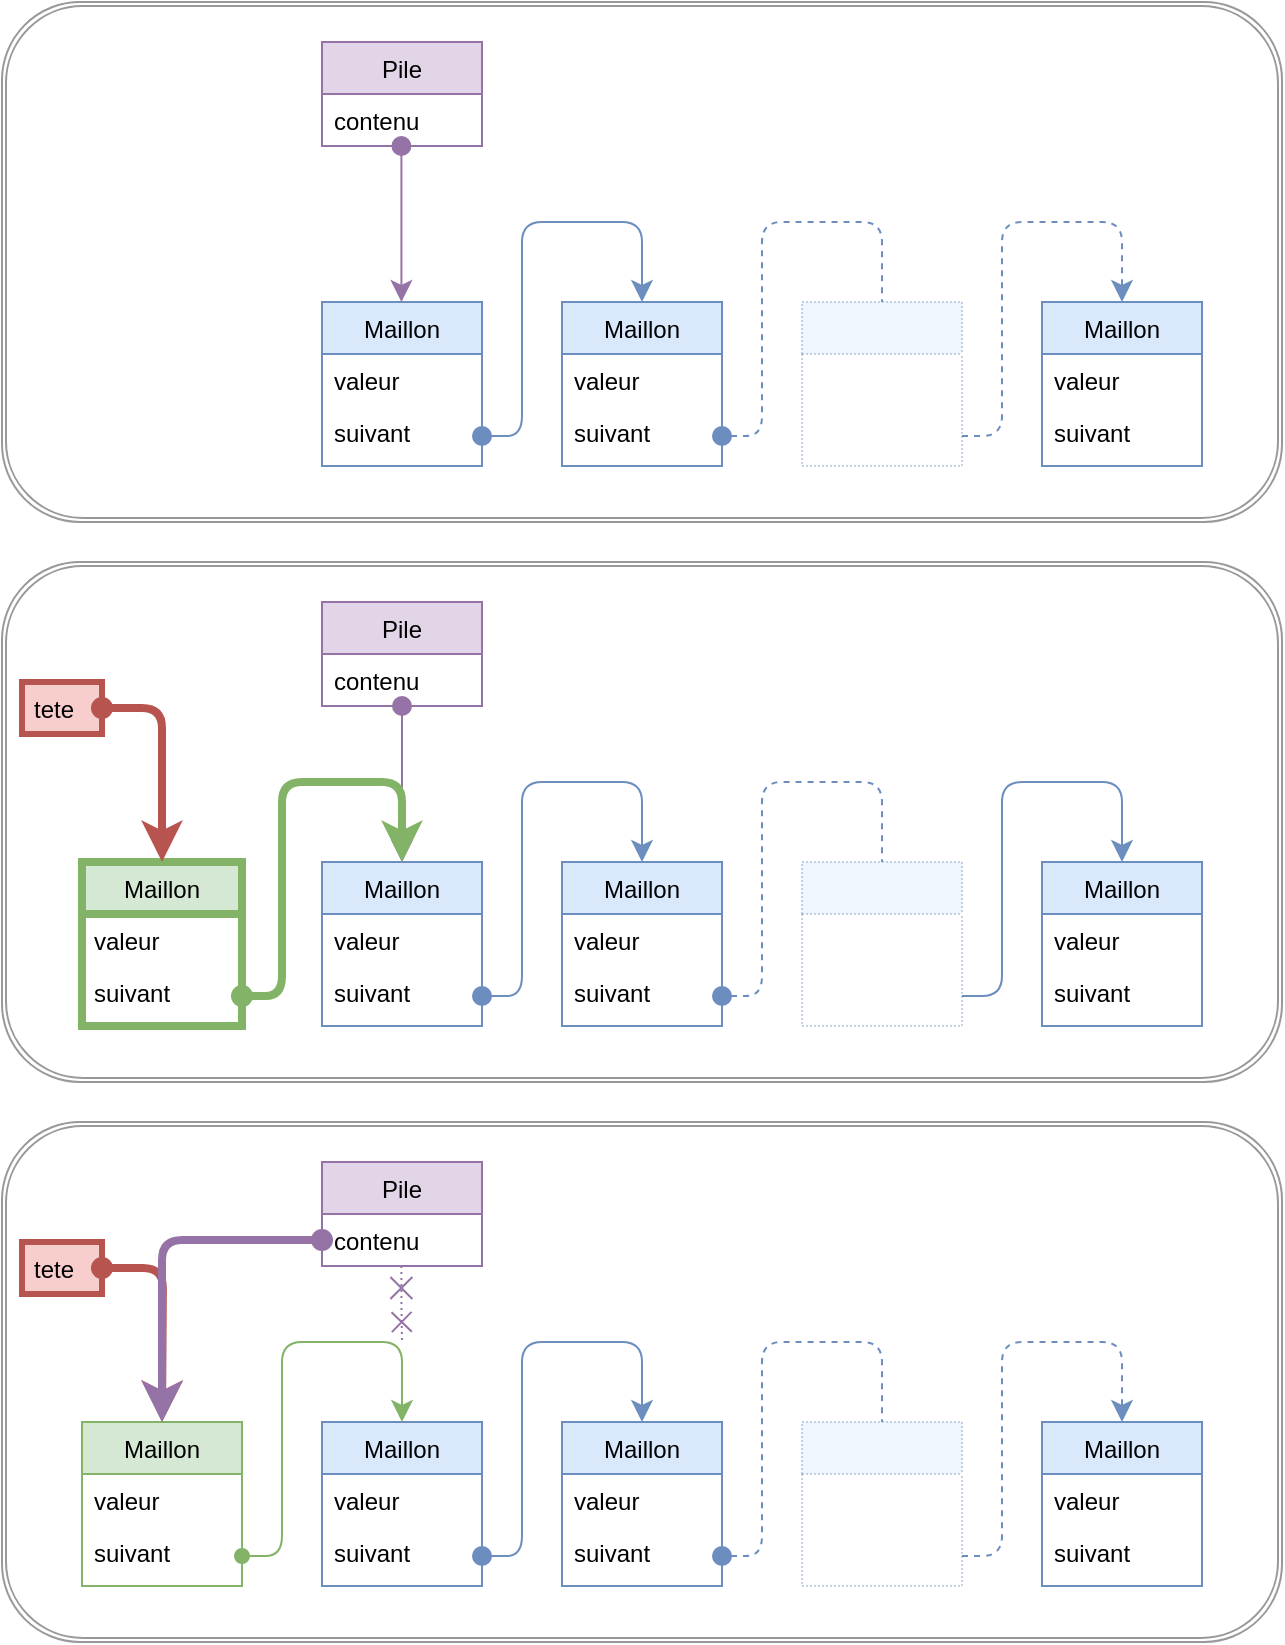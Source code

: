 <mxfile scale="4" border="0">
    <diagram id="FWAlGNCw6BGj7KkhiCSa" name="Page-1">
        <mxGraphModel dx="565" dy="1267" grid="1" gridSize="10" guides="1" tooltips="1" connect="1" arrows="1" fold="1" page="1" pageScale="1" pageWidth="583" pageHeight="827" math="0" shadow="0">
            <root>
                <mxCell id="0"/>
                <mxCell id="1" parent="0"/>
                <mxCell id="146" value="" style="shape=ext;double=1;rounded=1;whiteSpace=wrap;html=1;strokeColor=#000000;strokeWidth=1;verticalAlign=middle;opacity=40;" vertex="1" parent="1">
                    <mxGeometry y="-20" width="640" height="260" as="geometry"/>
                </mxCell>
                <mxCell id="144" value="" style="shape=ext;double=1;rounded=1;whiteSpace=wrap;html=1;strokeColor=#000000;strokeWidth=1;verticalAlign=middle;opacity=40;" vertex="1" parent="1">
                    <mxGeometry y="260" width="640" height="260" as="geometry"/>
                </mxCell>
                <mxCell id="143" value="" style="shape=ext;double=1;rounded=1;whiteSpace=wrap;html=1;strokeColor=#000000;strokeWidth=1;verticalAlign=middle;opacity=40;" vertex="1" parent="1">
                    <mxGeometry y="540" width="640" height="260" as="geometry"/>
                </mxCell>
                <mxCell id="4" value="Maillon" style="swimlane;fontStyle=0;childLayout=stackLayout;horizontal=1;startSize=26;horizontalStack=0;resizeParent=1;resizeParentMax=0;resizeLast=0;collapsible=1;marginBottom=0;fillColor=#dae8fc;strokeColor=#6c8ebf;" vertex="1" parent="1">
                    <mxGeometry x="160" y="130" width="80" height="82" as="geometry"/>
                </mxCell>
                <mxCell id="5" value="valeur" style="text;strokeColor=none;fillColor=none;align=left;verticalAlign=top;spacingLeft=4;spacingRight=4;overflow=hidden;rotatable=0;points=[[0,0.5],[1,0.5]];portConstraint=eastwest;" vertex="1" parent="4">
                    <mxGeometry y="26" width="80" height="26" as="geometry"/>
                </mxCell>
                <mxCell id="6" value="suivant" style="text;strokeColor=none;fillColor=none;align=left;verticalAlign=top;spacingLeft=4;spacingRight=4;overflow=hidden;rotatable=0;points=[[0,0.5],[1,0.5]];portConstraint=eastwest;" vertex="1" parent="4">
                    <mxGeometry y="52" width="80" height="30" as="geometry"/>
                </mxCell>
                <mxCell id="10" value="Maillon" style="swimlane;fontStyle=0;childLayout=stackLayout;horizontal=1;startSize=26;horizontalStack=0;resizeParent=1;resizeParentMax=0;resizeLast=0;collapsible=1;marginBottom=0;fillColor=#dae8fc;strokeColor=#6c8ebf;" vertex="1" parent="1">
                    <mxGeometry x="280" y="130" width="80" height="82" as="geometry"/>
                </mxCell>
                <mxCell id="11" value="valeur" style="text;strokeColor=none;fillColor=none;align=left;verticalAlign=top;spacingLeft=4;spacingRight=4;overflow=hidden;rotatable=0;points=[[0,0.5],[1,0.5]];portConstraint=eastwest;" vertex="1" parent="10">
                    <mxGeometry y="26" width="80" height="26" as="geometry"/>
                </mxCell>
                <mxCell id="12" value="suivant" style="text;strokeColor=none;fillColor=none;align=left;verticalAlign=top;spacingLeft=4;spacingRight=4;overflow=hidden;rotatable=0;points=[[0,0.5],[1,0.5]];portConstraint=eastwest;" vertex="1" parent="10">
                    <mxGeometry y="52" width="80" height="30" as="geometry"/>
                </mxCell>
                <mxCell id="16" value="Maillon" style="swimlane;fontStyle=0;childLayout=stackLayout;horizontal=1;startSize=26;horizontalStack=0;resizeParent=1;resizeParentMax=0;resizeLast=0;collapsible=1;marginBottom=0;fillColor=#dae8fc;strokeColor=#6c8ebf;" vertex="1" parent="1">
                    <mxGeometry x="520" y="130" width="80" height="82" as="geometry"/>
                </mxCell>
                <mxCell id="17" value="valeur" style="text;strokeColor=none;fillColor=none;align=left;verticalAlign=top;spacingLeft=4;spacingRight=4;overflow=hidden;rotatable=0;points=[[0,0.5],[1,0.5]];portConstraint=eastwest;" vertex="1" parent="16">
                    <mxGeometry y="26" width="80" height="26" as="geometry"/>
                </mxCell>
                <mxCell id="18" value="suivant" style="text;strokeColor=none;fillColor=none;align=left;verticalAlign=top;spacingLeft=4;spacingRight=4;overflow=hidden;rotatable=0;points=[[0,0.5],[1,0.5]];portConstraint=eastwest;" vertex="1" parent="16">
                    <mxGeometry y="52" width="80" height="30" as="geometry"/>
                </mxCell>
                <mxCell id="22" style="edgeStyle=orthogonalEdgeStyle;html=1;exitX=1;exitY=0.5;exitDx=0;exitDy=0;entryX=0.5;entryY=0;entryDx=0;entryDy=0;startArrow=oval;startFill=1;startSize=9;endSize=8;fillColor=#dae8fc;strokeColor=#6c8ebf;" edge="1" parent="1" source="6" target="10">
                    <mxGeometry relative="1" as="geometry">
                        <Array as="points">
                            <mxPoint x="260" y="197"/>
                            <mxPoint x="260" y="90"/>
                            <mxPoint x="320" y="90"/>
                        </Array>
                    </mxGeometry>
                </mxCell>
                <mxCell id="24" style="edgeStyle=orthogonalEdgeStyle;html=1;exitX=1;exitY=0.5;exitDx=0;exitDy=0;entryX=0.5;entryY=0;entryDx=0;entryDy=0;startArrow=oval;startFill=1;startSize=9;endSize=8;endArrow=none;endFill=0;dashed=1;fillColor=#dae8fc;strokeColor=#6c8ebf;" edge="1" parent="1">
                    <mxGeometry relative="1" as="geometry">
                        <mxPoint x="360" y="197" as="sourcePoint"/>
                        <mxPoint x="440" y="130" as="targetPoint"/>
                        <Array as="points">
                            <mxPoint x="380" y="197"/>
                            <mxPoint x="380" y="90"/>
                            <mxPoint x="440" y="90"/>
                        </Array>
                    </mxGeometry>
                </mxCell>
                <mxCell id="25" style="edgeStyle=orthogonalEdgeStyle;html=1;exitX=1;exitY=0.5;exitDx=0;exitDy=0;entryX=0.5;entryY=0;entryDx=0;entryDy=0;startArrow=none;startFill=0;startSize=9;endSize=8;dashed=1;fillColor=#dae8fc;strokeColor=#6c8ebf;" edge="1" parent="1">
                    <mxGeometry relative="1" as="geometry">
                        <mxPoint x="480" y="197" as="sourcePoint"/>
                        <mxPoint x="560" y="130" as="targetPoint"/>
                        <Array as="points">
                            <mxPoint x="500" y="197"/>
                            <mxPoint x="500" y="90"/>
                            <mxPoint x="560" y="90"/>
                        </Array>
                    </mxGeometry>
                </mxCell>
                <mxCell id="26" value="Pile" style="swimlane;fontStyle=0;childLayout=stackLayout;horizontal=1;startSize=26;horizontalStack=0;resizeParent=1;resizeParentMax=0;resizeLast=0;collapsible=1;marginBottom=0;fillColor=#e1d5e7;strokeColor=#9673a6;" vertex="1" parent="1">
                    <mxGeometry x="160" width="80" height="52" as="geometry"/>
                </mxCell>
                <mxCell id="27" value="contenu" style="text;strokeColor=none;fillColor=none;align=left;verticalAlign=top;spacingLeft=4;spacingRight=4;overflow=hidden;rotatable=0;points=[[0,0.5],[1,0.5]];portConstraint=eastwest;" vertex="1" parent="26">
                    <mxGeometry y="26" width="80" height="26" as="geometry"/>
                </mxCell>
                <mxCell id="34" value="Maillon" style="swimlane;fontStyle=0;childLayout=stackLayout;horizontal=1;startSize=26;horizontalStack=0;resizeParent=1;resizeParentMax=0;resizeLast=0;collapsible=1;marginBottom=0;fillColor=#dae8fc;strokeColor=#6c8ebf;" vertex="1" parent="1">
                    <mxGeometry x="160" y="690" width="80" height="82" as="geometry"/>
                </mxCell>
                <mxCell id="35" value="valeur" style="text;strokeColor=none;fillColor=none;align=left;verticalAlign=top;spacingLeft=4;spacingRight=4;overflow=hidden;rotatable=0;points=[[0,0.5],[1,0.5]];portConstraint=eastwest;" vertex="1" parent="34">
                    <mxGeometry y="26" width="80" height="26" as="geometry"/>
                </mxCell>
                <mxCell id="36" value="suivant" style="text;strokeColor=none;fillColor=none;align=left;verticalAlign=top;spacingLeft=4;spacingRight=4;overflow=hidden;rotatable=0;points=[[0,0.5],[1,0.5]];portConstraint=eastwest;" vertex="1" parent="34">
                    <mxGeometry y="52" width="80" height="30" as="geometry"/>
                </mxCell>
                <mxCell id="37" value="Maillon" style="swimlane;fontStyle=0;childLayout=stackLayout;horizontal=1;startSize=26;horizontalStack=0;resizeParent=1;resizeParentMax=0;resizeLast=0;collapsible=1;marginBottom=0;fillColor=#dae8fc;strokeColor=#6c8ebf;" vertex="1" parent="1">
                    <mxGeometry x="280" y="690" width="80" height="82" as="geometry"/>
                </mxCell>
                <mxCell id="38" value="valeur" style="text;strokeColor=none;fillColor=none;align=left;verticalAlign=top;spacingLeft=4;spacingRight=4;overflow=hidden;rotatable=0;points=[[0,0.5],[1,0.5]];portConstraint=eastwest;" vertex="1" parent="37">
                    <mxGeometry y="26" width="80" height="26" as="geometry"/>
                </mxCell>
                <mxCell id="39" value="suivant" style="text;strokeColor=none;fillColor=none;align=left;verticalAlign=top;spacingLeft=4;spacingRight=4;overflow=hidden;rotatable=0;points=[[0,0.5],[1,0.5]];portConstraint=eastwest;" vertex="1" parent="37">
                    <mxGeometry y="52" width="80" height="30" as="geometry"/>
                </mxCell>
                <mxCell id="40" value="Maillon" style="swimlane;fontStyle=0;childLayout=stackLayout;horizontal=1;startSize=26;horizontalStack=0;resizeParent=1;resizeParentMax=0;resizeLast=0;collapsible=1;marginBottom=0;fillColor=#dae8fc;strokeColor=#6c8ebf;" vertex="1" parent="1">
                    <mxGeometry x="520" y="690" width="80" height="82" as="geometry"/>
                </mxCell>
                <mxCell id="41" value="valeur" style="text;strokeColor=none;fillColor=none;align=left;verticalAlign=top;spacingLeft=4;spacingRight=4;overflow=hidden;rotatable=0;points=[[0,0.5],[1,0.5]];portConstraint=eastwest;" vertex="1" parent="40">
                    <mxGeometry y="26" width="80" height="26" as="geometry"/>
                </mxCell>
                <mxCell id="42" value="suivant" style="text;strokeColor=none;fillColor=none;align=left;verticalAlign=top;spacingLeft=4;spacingRight=4;overflow=hidden;rotatable=0;points=[[0,0.5],[1,0.5]];portConstraint=eastwest;" vertex="1" parent="40">
                    <mxGeometry y="52" width="80" height="30" as="geometry"/>
                </mxCell>
                <mxCell id="43" value="Maillon" style="swimlane;fontStyle=0;childLayout=stackLayout;horizontal=1;startSize=26;horizontalStack=0;resizeParent=1;resizeParentMax=0;resizeLast=0;collapsible=1;marginBottom=0;fillColor=#d5e8d4;strokeColor=#82b366;" vertex="1" parent="1">
                    <mxGeometry x="40" y="690" width="80" height="82" as="geometry"/>
                </mxCell>
                <mxCell id="44" value="valeur" style="text;strokeColor=none;fillColor=none;align=left;verticalAlign=top;spacingLeft=4;spacingRight=4;overflow=hidden;rotatable=0;points=[[0,0.5],[1,0.5]];portConstraint=eastwest;" vertex="1" parent="43">
                    <mxGeometry y="26" width="80" height="26" as="geometry"/>
                </mxCell>
                <mxCell id="45" value="suivant" style="text;strokeColor=none;fillColor=none;align=left;verticalAlign=top;spacingLeft=4;spacingRight=4;overflow=hidden;rotatable=0;points=[[0,0.5],[1,0.5]];portConstraint=eastwest;" vertex="1" parent="43">
                    <mxGeometry y="52" width="80" height="30" as="geometry"/>
                </mxCell>
                <mxCell id="46" style="edgeStyle=orthogonalEdgeStyle;html=1;exitX=1;exitY=0.5;exitDx=0;exitDy=0;entryX=0.5;entryY=0;entryDx=0;entryDy=0;startArrow=oval;startFill=1;startSize=9;endSize=8;fillColor=#dae8fc;strokeColor=#6c8ebf;" edge="1" parent="1" source="36" target="37">
                    <mxGeometry relative="1" as="geometry">
                        <Array as="points">
                            <mxPoint x="260" y="757"/>
                            <mxPoint x="260" y="650"/>
                            <mxPoint x="320" y="650"/>
                        </Array>
                    </mxGeometry>
                </mxCell>
                <mxCell id="47" style="edgeStyle=orthogonalEdgeStyle;html=1;exitX=1;exitY=0.5;exitDx=0;exitDy=0;entryX=0.5;entryY=0;entryDx=0;entryDy=0;startArrow=oval;startFill=1;startSize=9;endSize=8;endArrow=none;endFill=0;dashed=1;fillColor=#dae8fc;strokeColor=#6c8ebf;" edge="1" parent="1">
                    <mxGeometry relative="1" as="geometry">
                        <mxPoint x="360" y="757" as="sourcePoint"/>
                        <mxPoint x="440" y="690" as="targetPoint"/>
                        <Array as="points">
                            <mxPoint x="380" y="757"/>
                            <mxPoint x="380" y="650"/>
                            <mxPoint x="440" y="650"/>
                        </Array>
                    </mxGeometry>
                </mxCell>
                <mxCell id="48" style="edgeStyle=orthogonalEdgeStyle;html=1;exitX=1;exitY=0.5;exitDx=0;exitDy=0;entryX=0.5;entryY=0;entryDx=0;entryDy=0;startArrow=none;startFill=0;startSize=9;endSize=8;dashed=1;fillColor=#dae8fc;strokeColor=#6c8ebf;" edge="1" parent="1">
                    <mxGeometry relative="1" as="geometry">
                        <mxPoint x="480" y="757" as="sourcePoint"/>
                        <mxPoint x="560" y="690" as="targetPoint"/>
                        <Array as="points">
                            <mxPoint x="500" y="757"/>
                            <mxPoint x="500" y="650"/>
                            <mxPoint x="560" y="650"/>
                        </Array>
                    </mxGeometry>
                </mxCell>
                <mxCell id="49" value="Pile" style="swimlane;fontStyle=0;childLayout=stackLayout;horizontal=1;startSize=26;horizontalStack=0;resizeParent=1;resizeParentMax=0;resizeLast=0;collapsible=1;marginBottom=0;fillColor=#e1d5e7;strokeColor=#9673a6;" vertex="1" parent="1">
                    <mxGeometry x="160" y="560" width="80" height="52" as="geometry"/>
                </mxCell>
                <mxCell id="50" value="contenu" style="text;strokeColor=none;fillColor=none;align=left;verticalAlign=top;spacingLeft=4;spacingRight=4;overflow=hidden;rotatable=0;points=[[0,0.5],[1,0.5]];portConstraint=eastwest;" vertex="1" parent="49">
                    <mxGeometry y="26" width="80" height="26" as="geometry"/>
                </mxCell>
                <mxCell id="53" value="" style="edgeStyle=orthogonalEdgeStyle;html=1;startArrow=oval;startFill=1;endArrow=classic;endFill=1;startSize=7;endSize=8;strokeWidth=1;entryX=0.5;entryY=0;entryDx=0;entryDy=0;fillColor=#d5e8d4;strokeColor=#82b366;" edge="1" parent="1" source="45" target="34">
                    <mxGeometry relative="1" as="geometry">
                        <Array as="points">
                            <mxPoint x="140" y="757"/>
                            <mxPoint x="140" y="650"/>
                            <mxPoint x="200" y="650"/>
                        </Array>
                    </mxGeometry>
                </mxCell>
                <mxCell id="54" value="Maillon" style="swimlane;fontStyle=0;childLayout=stackLayout;horizontal=1;startSize=26;horizontalStack=0;resizeParent=1;resizeParentMax=0;resizeLast=0;collapsible=1;marginBottom=0;fillColor=#dae8fc;strokeColor=#6c8ebf;" vertex="1" parent="1">
                    <mxGeometry x="160" y="410" width="80" height="82" as="geometry"/>
                </mxCell>
                <mxCell id="55" value="valeur" style="text;strokeColor=none;fillColor=none;align=left;verticalAlign=top;spacingLeft=4;spacingRight=4;overflow=hidden;rotatable=0;points=[[0,0.5],[1,0.5]];portConstraint=eastwest;" vertex="1" parent="54">
                    <mxGeometry y="26" width="80" height="26" as="geometry"/>
                </mxCell>
                <mxCell id="56" value="suivant" style="text;strokeColor=none;fillColor=none;align=left;verticalAlign=top;spacingLeft=4;spacingRight=4;overflow=hidden;rotatable=0;points=[[0,0.5],[1,0.5]];portConstraint=eastwest;" vertex="1" parent="54">
                    <mxGeometry y="52" width="80" height="30" as="geometry"/>
                </mxCell>
                <mxCell id="57" value="Maillon" style="swimlane;fontStyle=0;childLayout=stackLayout;horizontal=1;startSize=26;horizontalStack=0;resizeParent=1;resizeParentMax=0;resizeLast=0;collapsible=1;marginBottom=0;fillColor=#dae8fc;strokeColor=#6c8ebf;" vertex="1" parent="1">
                    <mxGeometry x="280" y="410" width="80" height="82" as="geometry"/>
                </mxCell>
                <mxCell id="58" value="valeur" style="text;strokeColor=none;fillColor=none;align=left;verticalAlign=top;spacingLeft=4;spacingRight=4;overflow=hidden;rotatable=0;points=[[0,0.5],[1,0.5]];portConstraint=eastwest;" vertex="1" parent="57">
                    <mxGeometry y="26" width="80" height="26" as="geometry"/>
                </mxCell>
                <mxCell id="59" value="suivant" style="text;strokeColor=none;fillColor=none;align=left;verticalAlign=top;spacingLeft=4;spacingRight=4;overflow=hidden;rotatable=0;points=[[0,0.5],[1,0.5]];portConstraint=eastwest;" vertex="1" parent="57">
                    <mxGeometry y="52" width="80" height="30" as="geometry"/>
                </mxCell>
                <mxCell id="60" value="Maillon" style="swimlane;fontStyle=0;childLayout=stackLayout;horizontal=1;startSize=26;horizontalStack=0;resizeParent=1;resizeParentMax=0;resizeLast=0;collapsible=1;marginBottom=0;fillColor=#dae8fc;strokeColor=#6c8ebf;" vertex="1" parent="1">
                    <mxGeometry x="520" y="410" width="80" height="82" as="geometry"/>
                </mxCell>
                <mxCell id="61" value="valeur" style="text;strokeColor=none;fillColor=none;align=left;verticalAlign=top;spacingLeft=4;spacingRight=4;overflow=hidden;rotatable=0;points=[[0,0.5],[1,0.5]];portConstraint=eastwest;" vertex="1" parent="60">
                    <mxGeometry y="26" width="80" height="26" as="geometry"/>
                </mxCell>
                <mxCell id="62" value="suivant" style="text;strokeColor=none;fillColor=none;align=left;verticalAlign=top;spacingLeft=4;spacingRight=4;overflow=hidden;rotatable=0;points=[[0,0.5],[1,0.5]];portConstraint=eastwest;" vertex="1" parent="60">
                    <mxGeometry y="52" width="80" height="30" as="geometry"/>
                </mxCell>
                <mxCell id="63" value="Maillon" style="swimlane;fontStyle=0;childLayout=stackLayout;horizontal=1;startSize=26;horizontalStack=0;resizeParent=1;resizeParentMax=0;resizeLast=0;collapsible=1;marginBottom=0;fillColor=#d5e8d4;strokeColor=#82b366;strokeWidth=4;" vertex="1" parent="1">
                    <mxGeometry x="40" y="410" width="80" height="82" as="geometry"/>
                </mxCell>
                <mxCell id="64" value="valeur" style="text;strokeColor=none;fillColor=none;align=left;verticalAlign=top;spacingLeft=4;spacingRight=4;overflow=hidden;rotatable=0;points=[[0,0.5],[1,0.5]];portConstraint=eastwest;" vertex="1" parent="63">
                    <mxGeometry y="26" width="80" height="26" as="geometry"/>
                </mxCell>
                <mxCell id="65" value="suivant" style="text;strokeColor=none;fillColor=none;align=left;verticalAlign=top;spacingLeft=4;spacingRight=4;overflow=hidden;rotatable=0;points=[[0,0.5],[1,0.5]];portConstraint=eastwest;" vertex="1" parent="63">
                    <mxGeometry y="52" width="80" height="30" as="geometry"/>
                </mxCell>
                <mxCell id="66" style="edgeStyle=orthogonalEdgeStyle;html=1;exitX=1;exitY=0.5;exitDx=0;exitDy=0;entryX=0.5;entryY=0;entryDx=0;entryDy=0;startArrow=oval;startFill=1;startSize=9;endSize=8;fillColor=#dae8fc;strokeColor=#6c8ebf;" edge="1" parent="1" source="56" target="57">
                    <mxGeometry relative="1" as="geometry">
                        <Array as="points">
                            <mxPoint x="260" y="477"/>
                            <mxPoint x="260" y="370"/>
                            <mxPoint x="320" y="370"/>
                        </Array>
                    </mxGeometry>
                </mxCell>
                <mxCell id="67" style="edgeStyle=orthogonalEdgeStyle;html=1;exitX=1;exitY=0.5;exitDx=0;exitDy=0;entryX=0.5;entryY=0;entryDx=0;entryDy=0;startArrow=oval;startFill=1;startSize=9;endSize=8;endArrow=none;endFill=0;dashed=1;fillColor=#dae8fc;strokeColor=#6c8ebf;" edge="1" parent="1">
                    <mxGeometry relative="1" as="geometry">
                        <mxPoint x="360" y="477" as="sourcePoint"/>
                        <mxPoint x="440" y="410" as="targetPoint"/>
                        <Array as="points">
                            <mxPoint x="380" y="477"/>
                            <mxPoint x="380" y="370"/>
                            <mxPoint x="440" y="370"/>
                        </Array>
                    </mxGeometry>
                </mxCell>
                <mxCell id="68" style="edgeStyle=orthogonalEdgeStyle;html=1;exitX=1;exitY=0.5;exitDx=0;exitDy=0;entryX=0.5;entryY=0;entryDx=0;entryDy=0;startArrow=none;startFill=0;startSize=9;endSize=8;fillColor=#dae8fc;strokeColor=#6c8ebf;" edge="1" parent="1">
                    <mxGeometry relative="1" as="geometry">
                        <mxPoint x="480" y="477" as="sourcePoint"/>
                        <mxPoint x="560" y="410" as="targetPoint"/>
                        <Array as="points">
                            <mxPoint x="500" y="477"/>
                            <mxPoint x="500" y="370"/>
                            <mxPoint x="560" y="370"/>
                        </Array>
                    </mxGeometry>
                </mxCell>
                <mxCell id="69" value="Pile" style="swimlane;fontStyle=0;childLayout=stackLayout;horizontal=1;startSize=26;horizontalStack=0;resizeParent=1;resizeParentMax=0;resizeLast=0;collapsible=1;marginBottom=0;fillColor=#e1d5e7;strokeColor=#9673a6;" vertex="1" parent="1">
                    <mxGeometry x="160" y="280" width="80" height="52" as="geometry"/>
                </mxCell>
                <mxCell id="70" value="contenu" style="text;strokeColor=none;fillColor=none;align=left;verticalAlign=top;spacingLeft=4;spacingRight=4;overflow=hidden;rotatable=0;points=[[0,0.5],[1,0.5]];portConstraint=eastwest;" vertex="1" parent="69">
                    <mxGeometry y="26" width="80" height="26" as="geometry"/>
                </mxCell>
                <mxCell id="71" style="edgeStyle=orthogonalEdgeStyle;html=1;entryX=0.5;entryY=0;entryDx=0;entryDy=0;startArrow=oval;startFill=1;endArrow=classic;endFill=1;startSize=9;endSize=8;fillColor=#e1d5e7;strokeColor=#9673a6;strokeWidth=1;" edge="1" parent="1" source="69" target="54">
                    <mxGeometry relative="1" as="geometry"/>
                </mxCell>
                <mxCell id="74" style="edgeStyle=orthogonalEdgeStyle;html=1;startArrow=cross;startFill=0;endArrow=cross;endFill=0;startSize=9;endSize=8;fillColor=#e1d5e7;strokeColor=#9673a6;strokeWidth=1;dashed=1;dashPattern=1 2;" edge="1" parent="1">
                    <mxGeometry relative="1" as="geometry">
                        <mxPoint x="199.71" y="612" as="sourcePoint"/>
                        <mxPoint x="200" y="650" as="targetPoint"/>
                        <Array as="points">
                            <mxPoint x="200" y="631"/>
                        </Array>
                    </mxGeometry>
                </mxCell>
                <mxCell id="75" value="" style="edgeStyle=orthogonalEdgeStyle;html=1;startArrow=oval;startFill=1;endArrow=classic;endFill=1;startSize=7;endSize=8;strokeWidth=4;fillColor=#d5e8d4;strokeColor=#82b366;" edge="1" parent="1">
                    <mxGeometry relative="1" as="geometry">
                        <Array as="points">
                            <mxPoint x="140" y="477"/>
                            <mxPoint x="140" y="370"/>
                            <mxPoint x="200" y="370"/>
                            <mxPoint x="200" y="410"/>
                        </Array>
                        <mxPoint x="120" y="477.029" as="sourcePoint"/>
                        <mxPoint x="200" y="410" as="targetPoint"/>
                    </mxGeometry>
                </mxCell>
                <mxCell id="76" style="edgeStyle=orthogonalEdgeStyle;html=1;entryX=0.5;entryY=0;entryDx=0;entryDy=0;startArrow=oval;startFill=1;endArrow=classic;endFill=1;startSize=9;endSize=8;fillColor=#e1d5e7;strokeColor=#9673a6;strokeWidth=1;" edge="1" parent="1">
                    <mxGeometry relative="1" as="geometry">
                        <mxPoint x="199.71" y="52" as="sourcePoint"/>
                        <mxPoint x="199.71" y="130" as="targetPoint"/>
                    </mxGeometry>
                </mxCell>
                <mxCell id="77" value="" style="swimlane;fontStyle=0;childLayout=stackLayout;horizontal=1;startSize=26;horizontalStack=0;resizeParent=1;resizeParentMax=0;resizeLast=0;collapsible=1;marginBottom=0;fillColor=#dae8fc;strokeColor=#6c8ebf;dashed=1;dashPattern=1 1;opacity=40;" vertex="1" parent="1">
                    <mxGeometry x="400" y="410" width="80" height="82" as="geometry"/>
                </mxCell>
                <mxCell id="78" value=" " style="text;strokeColor=none;fillColor=none;align=left;verticalAlign=top;spacingLeft=4;spacingRight=4;overflow=hidden;rotatable=0;points=[[0,0.5],[1,0.5]];portConstraint=eastwest;" vertex="1" parent="77">
                    <mxGeometry y="26" width="80" height="26" as="geometry"/>
                </mxCell>
                <mxCell id="79" value=" " style="text;strokeColor=none;fillColor=none;align=left;verticalAlign=top;spacingLeft=4;spacingRight=4;overflow=hidden;rotatable=0;points=[[0,0.5],[1,0.5]];portConstraint=eastwest;" vertex="1" parent="77">
                    <mxGeometry y="52" width="80" height="30" as="geometry"/>
                </mxCell>
                <mxCell id="80" value="" style="swimlane;fontStyle=0;childLayout=stackLayout;horizontal=1;startSize=26;horizontalStack=0;resizeParent=1;resizeParentMax=0;resizeLast=0;collapsible=1;marginBottom=0;fillColor=#dae8fc;strokeColor=#6c8ebf;dashed=1;dashPattern=1 1;opacity=40;" vertex="1" parent="1">
                    <mxGeometry x="400" y="130" width="80" height="82" as="geometry"/>
                </mxCell>
                <mxCell id="81" value=" " style="text;strokeColor=none;fillColor=none;align=left;verticalAlign=top;spacingLeft=4;spacingRight=4;overflow=hidden;rotatable=0;points=[[0,0.5],[1,0.5]];portConstraint=eastwest;" vertex="1" parent="80">
                    <mxGeometry y="26" width="80" height="26" as="geometry"/>
                </mxCell>
                <mxCell id="82" value=" " style="text;strokeColor=none;fillColor=none;align=left;verticalAlign=top;spacingLeft=4;spacingRight=4;overflow=hidden;rotatable=0;points=[[0,0.5],[1,0.5]];portConstraint=eastwest;" vertex="1" parent="80">
                    <mxGeometry y="52" width="80" height="30" as="geometry"/>
                </mxCell>
                <mxCell id="83" value="" style="swimlane;fontStyle=0;childLayout=stackLayout;horizontal=1;startSize=26;horizontalStack=0;resizeParent=1;resizeParentMax=0;resizeLast=0;collapsible=1;marginBottom=0;fillColor=#dae8fc;strokeColor=#6c8ebf;dashed=1;dashPattern=1 1;opacity=40;" vertex="1" parent="1">
                    <mxGeometry x="400" y="690" width="80" height="82" as="geometry"/>
                </mxCell>
                <mxCell id="84" value=" " style="text;strokeColor=none;fillColor=none;align=left;verticalAlign=top;spacingLeft=4;spacingRight=4;overflow=hidden;rotatable=0;points=[[0,0.5],[1,0.5]];portConstraint=eastwest;" vertex="1" parent="83">
                    <mxGeometry y="26" width="80" height="26" as="geometry"/>
                </mxCell>
                <mxCell id="85" value=" " style="text;strokeColor=none;fillColor=none;align=left;verticalAlign=top;spacingLeft=4;spacingRight=4;overflow=hidden;rotatable=0;points=[[0,0.5],[1,0.5]];portConstraint=eastwest;" vertex="1" parent="83">
                    <mxGeometry y="52" width="80" height="30" as="geometry"/>
                </mxCell>
                <mxCell id="86" value="tete" style="text;fillColor=#f8cecc;align=left;verticalAlign=top;spacingLeft=4;spacingRight=4;overflow=hidden;rotatable=0;points=[[0,0.5],[1,0.5]];portConstraint=eastwest;strokeColor=#b85450;strokeWidth=3;" vertex="1" parent="1">
                    <mxGeometry x="10" y="320" width="40" height="26" as="geometry"/>
                </mxCell>
                <mxCell id="87" style="edgeStyle=orthogonalEdgeStyle;html=1;entryX=0.5;entryY=0;entryDx=0;entryDy=0;startArrow=oval;startFill=1;endArrow=classic;endFill=1;startSize=7;endSize=8;strokeWidth=4;fillColor=#f8cecc;strokeColor=#b85450;" edge="1" parent="1" source="86" target="63">
                    <mxGeometry relative="1" as="geometry"/>
                </mxCell>
                <mxCell id="147" value="tete" style="text;fillColor=#f8cecc;align=left;verticalAlign=top;spacingLeft=4;spacingRight=4;overflow=hidden;rotatable=0;points=[[0,0.5],[1,0.5]];portConstraint=eastwest;strokeColor=#b85450;strokeWidth=3;" vertex="1" parent="1">
                    <mxGeometry x="10" y="600" width="40" height="26" as="geometry"/>
                </mxCell>
                <mxCell id="148" style="edgeStyle=orthogonalEdgeStyle;html=1;entryX=0.5;entryY=0;entryDx=0;entryDy=0;startArrow=oval;startFill=1;endArrow=classic;endFill=1;startSize=7;endSize=8;strokeWidth=4;fillColor=#f8cecc;strokeColor=#b85450;" edge="1" parent="1" source="147">
                    <mxGeometry relative="1" as="geometry">
                        <mxPoint x="80" y="690" as="targetPoint"/>
                    </mxGeometry>
                </mxCell>
                <mxCell id="52" style="edgeStyle=orthogonalEdgeStyle;html=1;entryX=0.5;entryY=0;entryDx=0;entryDy=0;startArrow=oval;startFill=1;endArrow=classic;endFill=1;startSize=7;endSize=8;strokeWidth=4;fillColor=#e1d5e7;strokeColor=#9673a6;" edge="1" parent="1" source="50" target="43">
                    <mxGeometry relative="1" as="geometry"/>
                </mxCell>
            </root>
        </mxGraphModel>
    </diagram>
</mxfile>